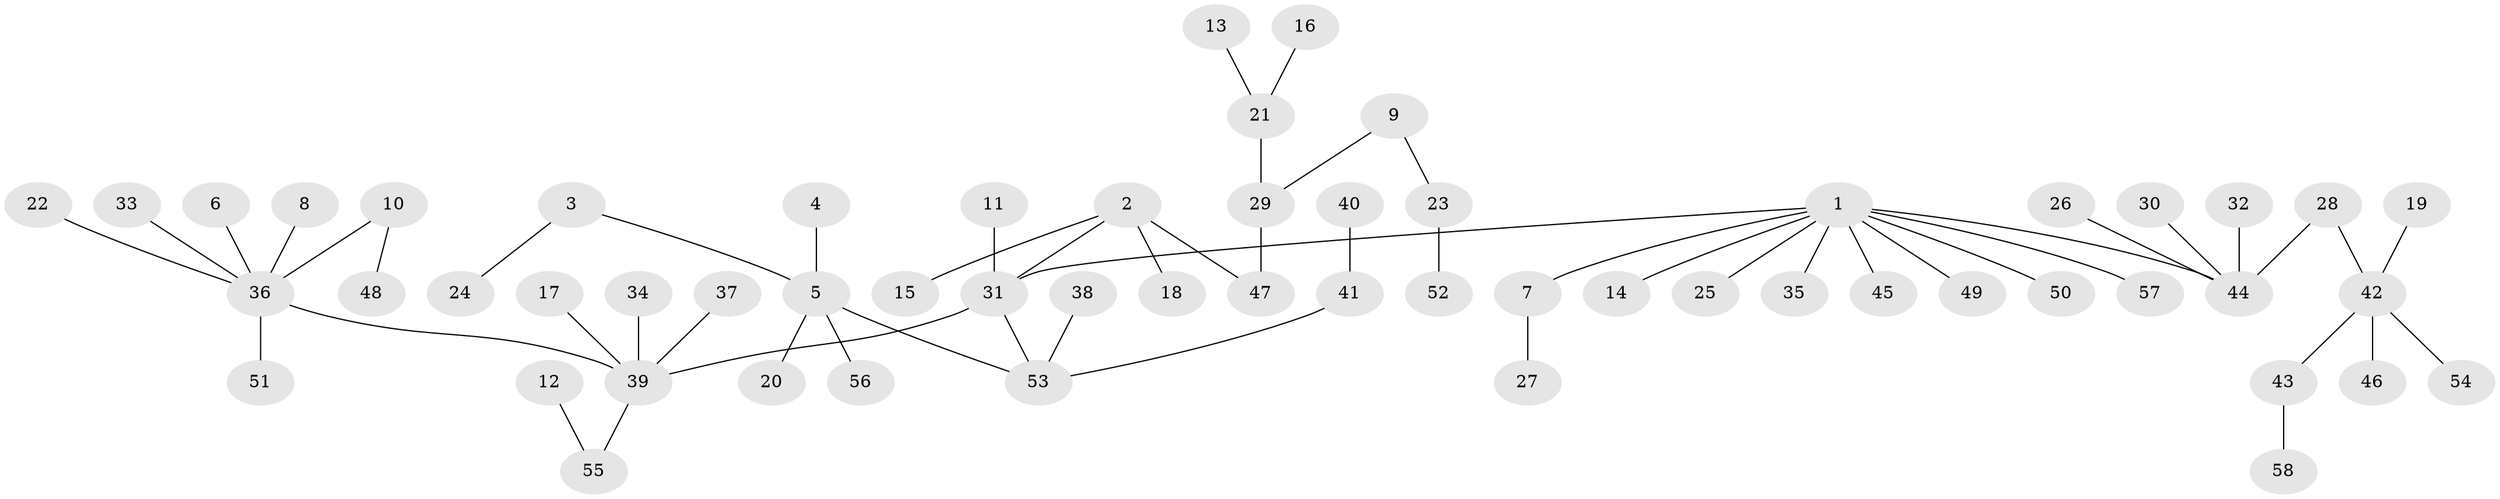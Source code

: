 // original degree distribution, {5: 0.034482758620689655, 7: 0.017241379310344827, 6: 0.02586206896551724, 2: 0.28448275862068967, 4: 0.034482758620689655, 3: 0.11206896551724138, 1: 0.49137931034482757}
// Generated by graph-tools (version 1.1) at 2025/26/03/09/25 03:26:26]
// undirected, 58 vertices, 57 edges
graph export_dot {
graph [start="1"]
  node [color=gray90,style=filled];
  1;
  2;
  3;
  4;
  5;
  6;
  7;
  8;
  9;
  10;
  11;
  12;
  13;
  14;
  15;
  16;
  17;
  18;
  19;
  20;
  21;
  22;
  23;
  24;
  25;
  26;
  27;
  28;
  29;
  30;
  31;
  32;
  33;
  34;
  35;
  36;
  37;
  38;
  39;
  40;
  41;
  42;
  43;
  44;
  45;
  46;
  47;
  48;
  49;
  50;
  51;
  52;
  53;
  54;
  55;
  56;
  57;
  58;
  1 -- 7 [weight=1.0];
  1 -- 14 [weight=1.0];
  1 -- 25 [weight=1.0];
  1 -- 31 [weight=1.0];
  1 -- 35 [weight=1.0];
  1 -- 44 [weight=1.0];
  1 -- 45 [weight=1.0];
  1 -- 49 [weight=1.0];
  1 -- 50 [weight=1.0];
  1 -- 57 [weight=1.0];
  2 -- 15 [weight=1.0];
  2 -- 18 [weight=1.0];
  2 -- 31 [weight=1.0];
  2 -- 47 [weight=1.0];
  3 -- 5 [weight=1.0];
  3 -- 24 [weight=1.0];
  4 -- 5 [weight=1.0];
  5 -- 20 [weight=1.0];
  5 -- 53 [weight=1.0];
  5 -- 56 [weight=1.0];
  6 -- 36 [weight=1.0];
  7 -- 27 [weight=1.0];
  8 -- 36 [weight=1.0];
  9 -- 23 [weight=1.0];
  9 -- 29 [weight=1.0];
  10 -- 36 [weight=1.0];
  10 -- 48 [weight=1.0];
  11 -- 31 [weight=1.0];
  12 -- 55 [weight=1.0];
  13 -- 21 [weight=1.0];
  16 -- 21 [weight=1.0];
  17 -- 39 [weight=1.0];
  19 -- 42 [weight=1.0];
  21 -- 29 [weight=1.0];
  22 -- 36 [weight=1.0];
  23 -- 52 [weight=1.0];
  26 -- 44 [weight=1.0];
  28 -- 42 [weight=1.0];
  28 -- 44 [weight=1.0];
  29 -- 47 [weight=1.0];
  30 -- 44 [weight=1.0];
  31 -- 39 [weight=1.0];
  31 -- 53 [weight=1.0];
  32 -- 44 [weight=1.0];
  33 -- 36 [weight=1.0];
  34 -- 39 [weight=1.0];
  36 -- 39 [weight=1.0];
  36 -- 51 [weight=1.0];
  37 -- 39 [weight=1.0];
  38 -- 53 [weight=1.0];
  39 -- 55 [weight=1.0];
  40 -- 41 [weight=1.0];
  41 -- 53 [weight=1.0];
  42 -- 43 [weight=1.0];
  42 -- 46 [weight=1.0];
  42 -- 54 [weight=1.0];
  43 -- 58 [weight=1.0];
}
